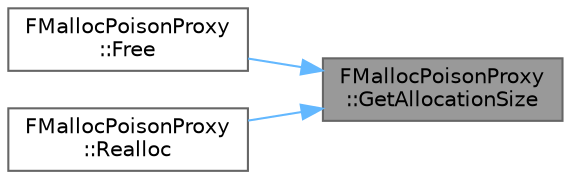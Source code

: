 digraph "FMallocPoisonProxy::GetAllocationSize"
{
 // INTERACTIVE_SVG=YES
 // LATEX_PDF_SIZE
  bgcolor="transparent";
  edge [fontname=Helvetica,fontsize=10,labelfontname=Helvetica,labelfontsize=10];
  node [fontname=Helvetica,fontsize=10,shape=box,height=0.2,width=0.4];
  rankdir="RL";
  Node1 [id="Node000001",label="FMallocPoisonProxy\l::GetAllocationSize",height=0.2,width=0.4,color="gray40", fillcolor="grey60", style="filled", fontcolor="black",tooltip="If possible determine the size of the memory allocated at the given address."];
  Node1 -> Node2 [id="edge1_Node000001_Node000002",dir="back",color="steelblue1",style="solid",tooltip=" "];
  Node2 [id="Node000002",label="FMallocPoisonProxy\l::Free",height=0.2,width=0.4,color="grey40", fillcolor="white", style="filled",URL="$d4/d4c/classFMallocPoisonProxy.html#a6cc62960ff4058454cfcf7a3c05c120a",tooltip="Free."];
  Node1 -> Node3 [id="edge2_Node000001_Node000003",dir="back",color="steelblue1",style="solid",tooltip=" "];
  Node3 [id="Node000003",label="FMallocPoisonProxy\l::Realloc",height=0.2,width=0.4,color="grey40", fillcolor="white", style="filled",URL="$d4/d4c/classFMallocPoisonProxy.html#a714ab80873f753295d0af4a4571c77d5",tooltip="Realloc."];
}
